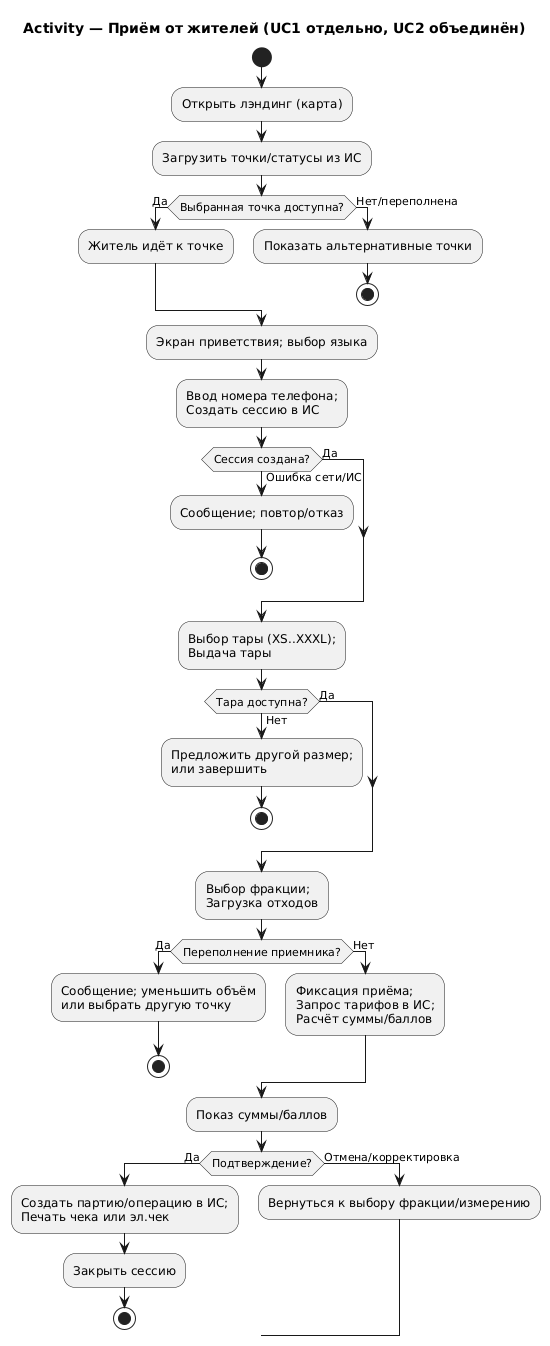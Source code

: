 @startuml
title Activity — Приём от жителей (UC1 отдельно, UC2 объединён)
skinparam defaultFontName "DejaVu Sans"
start

' UC1
:Открыть лэндинг (карта);
:Загрузить точки/статусы из ИС;
if (Выбранная точка доступна?) then (Да)
  :Житель идёт к точке;
else (Нет/переполнена)
  :Показать альтернативные точки;
  stop
endif

' UC2
:Экран приветствия; выбор языка;
:Ввод номера телефона;\nСоздать сессию в ИС;
if (Сессия создана?) then (Да)
else (Ошибка сети/ИС)
  :Сообщение; повтор/отказ;
  stop
endif

:Выбор тары (XS..XXXL);\nВыдача тары;
if (Тара доступна?) then (Да)
else (Нет)
  :Предложить другой размер;\nили завершить;
  stop
endif

:Выбор фракции;\nЗагрузка отходов;
if (Переполнение приемника?) then (Да)
  :Сообщение; уменьшить объём\nили выбрать другую точку;
  stop
else (Нет)
  :Фиксация приёма;\nЗапрос тарифов в ИС;\nРасчёт суммы/баллов;
endif

:Показ суммы/баллов;
if (Подтверждение?) then (Да)
  :Создать партию/операцию в ИС;\nПечать чека или эл.чек;
  :Закрыть сессию;
  stop
else (Отмена/корректировка)
  :Вернуться к выбору фракции/измерению;
endif
@enduml
